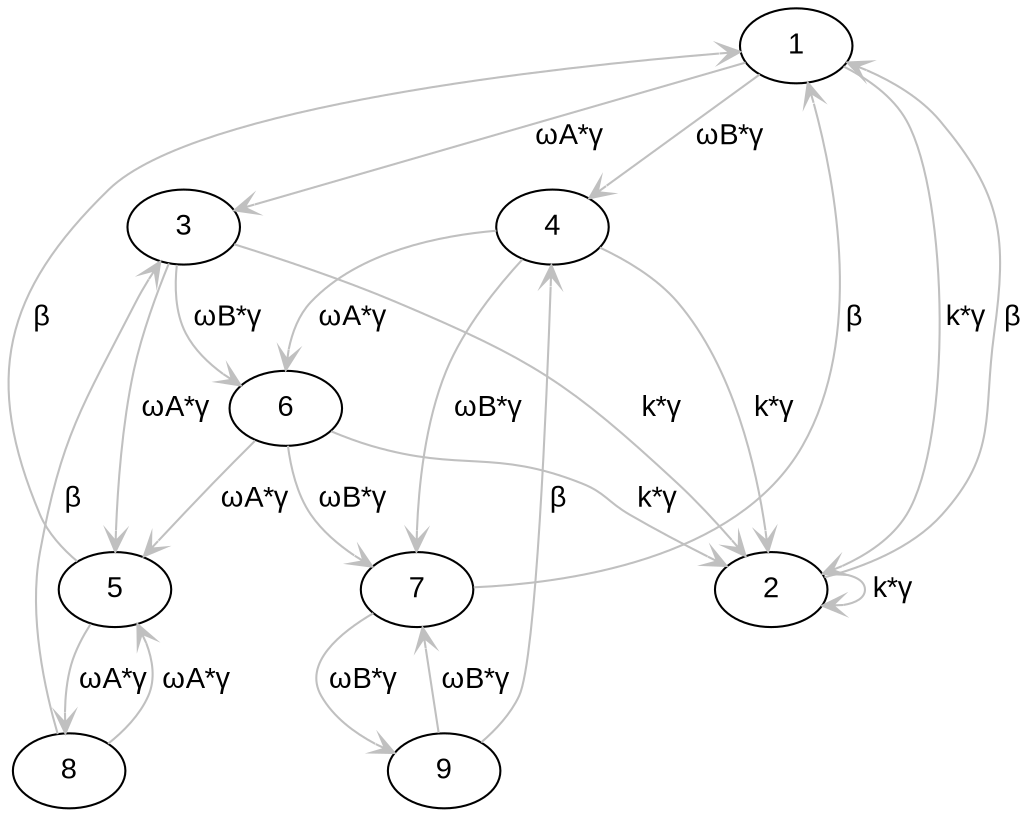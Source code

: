 digraph {
    node [shape = ellipse; fontname = Arial;];
    edge [fontname = Arial; arrowhead = vee; color=gray;];
    
    subgraph {
        rank = same;
        1;
    }
    
    subgraph {
        rank = same;
        3;
        4;
    }
    
    subgraph {
        rank = same;
        6;
    }
    
    subgraph {
        rank = same;
        5;
        7;
    }
    
    subgraph {
        rank = same;
        8;
        9;
    }
    
    1 -> 2 [label = " k*&gamma;";];
    1 -> 3 [label = " &omega;A*&gamma;";];
    1 -> 4 [label = " &omega;B*&gamma;";];
    
    6 -> 2 [label = " k*&gamma;";];
    6 -> 5 [label = " &omega;A*&gamma;";];
    6 -> 7 [label = " &omega;B*&gamma;";];
    
    3 -> 2 [label = " k*&gamma;";];
    3 -> 5 [label = " &omega;A*&gamma;";];
    3 -> 6 [label = " &omega;B*&gamma;";];
    
    4 -> 2 [label = " k*&gamma;";];
    4 -> 7 [label = " &omega;B*&gamma;";];
    4 -> 6 [label = " &omega;A*&gamma;";];
    
    5 -> 1 [label = " &beta;";];
    5 -> 8 [label = " &omega;A*&gamma;";];
    
    7 -> 1 [label = " &beta;";];
    7 -> 9 [label = " &omega;B*&gamma;";];
    
    8 -> 3 [label = " &beta;";];
    8 -> 5 [label = " &omega;A*&gamma;";];
    
    9 -> 4 [label = " &beta;";];
    9 -> 7 [label = " &omega;B*&gamma;";];
    
    2 -> 1 [label = " &beta;";];
    2 -> 2 [label = " k*&gamma;";];
}